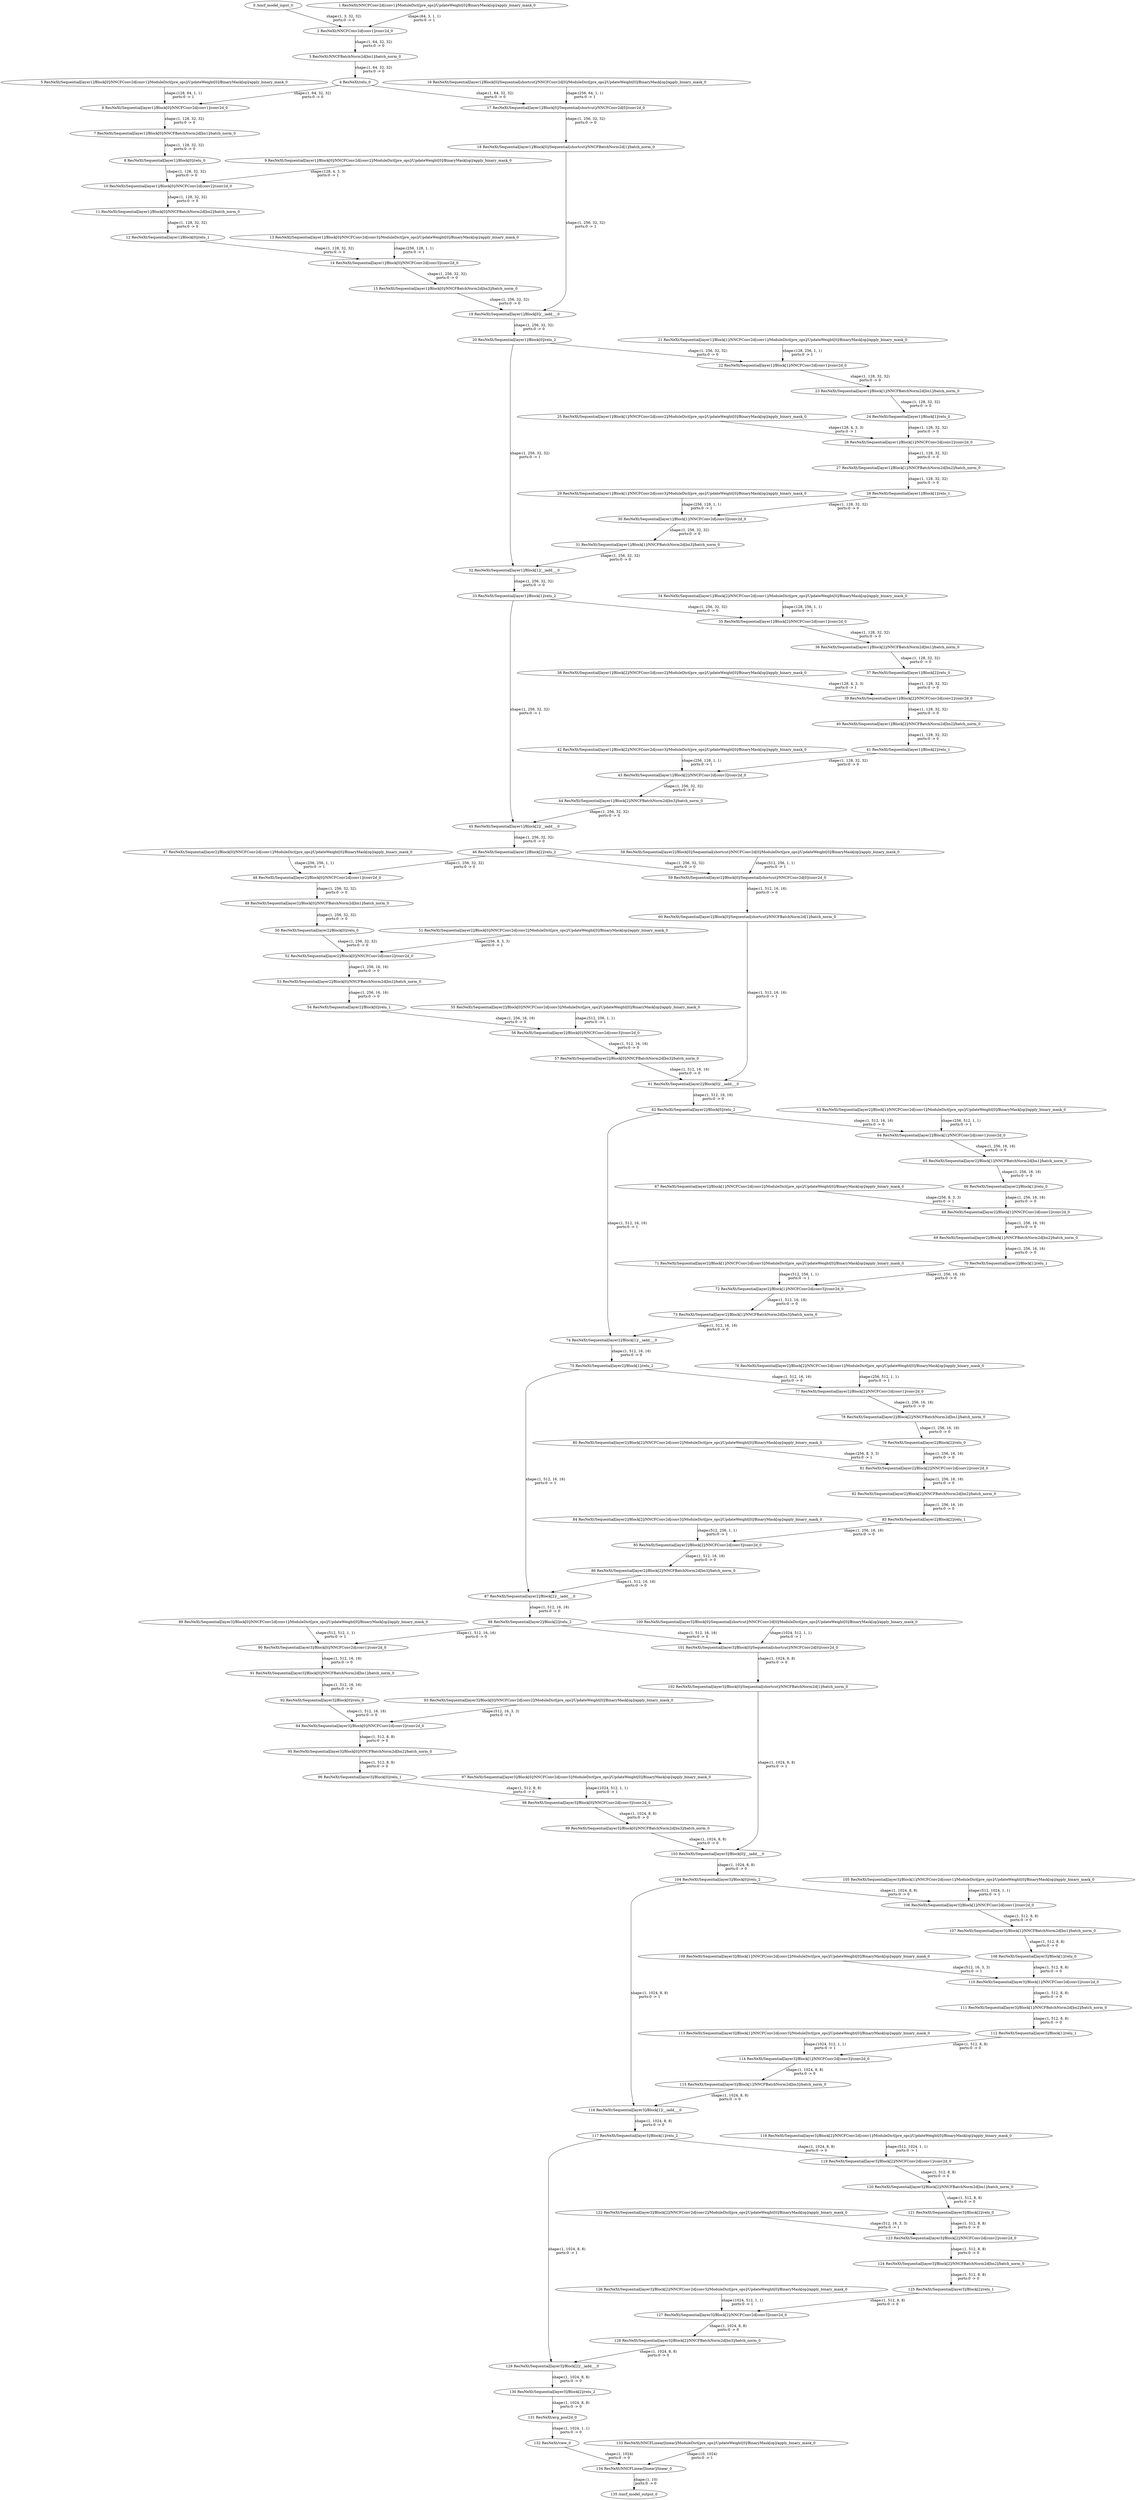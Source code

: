 strict digraph  {
"0 /nncf_model_input_0" [id=0, type=nncf_model_input];
"1 ResNeXt/NNCFConv2d[conv1]/ModuleDict[pre_ops]/UpdateWeight[0]/BinaryMask[op]/apply_binary_mask_0" [id=1, type=apply_binary_mask];
"2 ResNeXt/NNCFConv2d[conv1]/conv2d_0" [id=2, type=conv2d];
"3 ResNeXt/NNCFBatchNorm2d[bn1]/batch_norm_0" [id=3, type=batch_norm];
"4 ResNeXt/relu_0" [id=4, type=relu];
"5 ResNeXt/Sequential[layer1]/Block[0]/NNCFConv2d[conv1]/ModuleDict[pre_ops]/UpdateWeight[0]/BinaryMask[op]/apply_binary_mask_0" [id=5, type=apply_binary_mask];
"6 ResNeXt/Sequential[layer1]/Block[0]/NNCFConv2d[conv1]/conv2d_0" [id=6, type=conv2d];
"7 ResNeXt/Sequential[layer1]/Block[0]/NNCFBatchNorm2d[bn1]/batch_norm_0" [id=7, type=batch_norm];
"8 ResNeXt/Sequential[layer1]/Block[0]/relu_0" [id=8, type=relu];
"9 ResNeXt/Sequential[layer1]/Block[0]/NNCFConv2d[conv2]/ModuleDict[pre_ops]/UpdateWeight[0]/BinaryMask[op]/apply_binary_mask_0" [id=9, type=apply_binary_mask];
"10 ResNeXt/Sequential[layer1]/Block[0]/NNCFConv2d[conv2]/conv2d_0" [id=10, type=conv2d];
"11 ResNeXt/Sequential[layer1]/Block[0]/NNCFBatchNorm2d[bn2]/batch_norm_0" [id=11, type=batch_norm];
"12 ResNeXt/Sequential[layer1]/Block[0]/relu_1" [id=12, type=relu];
"13 ResNeXt/Sequential[layer1]/Block[0]/NNCFConv2d[conv3]/ModuleDict[pre_ops]/UpdateWeight[0]/BinaryMask[op]/apply_binary_mask_0" [id=13, type=apply_binary_mask];
"14 ResNeXt/Sequential[layer1]/Block[0]/NNCFConv2d[conv3]/conv2d_0" [id=14, type=conv2d];
"15 ResNeXt/Sequential[layer1]/Block[0]/NNCFBatchNorm2d[bn3]/batch_norm_0" [id=15, type=batch_norm];
"16 ResNeXt/Sequential[layer1]/Block[0]/Sequential[shortcut]/NNCFConv2d[0]/ModuleDict[pre_ops]/UpdateWeight[0]/BinaryMask[op]/apply_binary_mask_0" [id=16, type=apply_binary_mask];
"17 ResNeXt/Sequential[layer1]/Block[0]/Sequential[shortcut]/NNCFConv2d[0]/conv2d_0" [id=17, type=conv2d];
"18 ResNeXt/Sequential[layer1]/Block[0]/Sequential[shortcut]/NNCFBatchNorm2d[1]/batch_norm_0" [id=18, type=batch_norm];
"19 ResNeXt/Sequential[layer1]/Block[0]/__iadd___0" [id=19, type=__iadd__];
"20 ResNeXt/Sequential[layer1]/Block[0]/relu_2" [id=20, type=relu];
"21 ResNeXt/Sequential[layer1]/Block[1]/NNCFConv2d[conv1]/ModuleDict[pre_ops]/UpdateWeight[0]/BinaryMask[op]/apply_binary_mask_0" [id=21, type=apply_binary_mask];
"22 ResNeXt/Sequential[layer1]/Block[1]/NNCFConv2d[conv1]/conv2d_0" [id=22, type=conv2d];
"23 ResNeXt/Sequential[layer1]/Block[1]/NNCFBatchNorm2d[bn1]/batch_norm_0" [id=23, type=batch_norm];
"24 ResNeXt/Sequential[layer1]/Block[1]/relu_0" [id=24, type=relu];
"25 ResNeXt/Sequential[layer1]/Block[1]/NNCFConv2d[conv2]/ModuleDict[pre_ops]/UpdateWeight[0]/BinaryMask[op]/apply_binary_mask_0" [id=25, type=apply_binary_mask];
"26 ResNeXt/Sequential[layer1]/Block[1]/NNCFConv2d[conv2]/conv2d_0" [id=26, type=conv2d];
"27 ResNeXt/Sequential[layer1]/Block[1]/NNCFBatchNorm2d[bn2]/batch_norm_0" [id=27, type=batch_norm];
"28 ResNeXt/Sequential[layer1]/Block[1]/relu_1" [id=28, type=relu];
"29 ResNeXt/Sequential[layer1]/Block[1]/NNCFConv2d[conv3]/ModuleDict[pre_ops]/UpdateWeight[0]/BinaryMask[op]/apply_binary_mask_0" [id=29, type=apply_binary_mask];
"30 ResNeXt/Sequential[layer1]/Block[1]/NNCFConv2d[conv3]/conv2d_0" [id=30, type=conv2d];
"31 ResNeXt/Sequential[layer1]/Block[1]/NNCFBatchNorm2d[bn3]/batch_norm_0" [id=31, type=batch_norm];
"32 ResNeXt/Sequential[layer1]/Block[1]/__iadd___0" [id=32, type=__iadd__];
"33 ResNeXt/Sequential[layer1]/Block[1]/relu_2" [id=33, type=relu];
"34 ResNeXt/Sequential[layer1]/Block[2]/NNCFConv2d[conv1]/ModuleDict[pre_ops]/UpdateWeight[0]/BinaryMask[op]/apply_binary_mask_0" [id=34, type=apply_binary_mask];
"35 ResNeXt/Sequential[layer1]/Block[2]/NNCFConv2d[conv1]/conv2d_0" [id=35, type=conv2d];
"36 ResNeXt/Sequential[layer1]/Block[2]/NNCFBatchNorm2d[bn1]/batch_norm_0" [id=36, type=batch_norm];
"37 ResNeXt/Sequential[layer1]/Block[2]/relu_0" [id=37, type=relu];
"38 ResNeXt/Sequential[layer1]/Block[2]/NNCFConv2d[conv2]/ModuleDict[pre_ops]/UpdateWeight[0]/BinaryMask[op]/apply_binary_mask_0" [id=38, type=apply_binary_mask];
"39 ResNeXt/Sequential[layer1]/Block[2]/NNCFConv2d[conv2]/conv2d_0" [id=39, type=conv2d];
"40 ResNeXt/Sequential[layer1]/Block[2]/NNCFBatchNorm2d[bn2]/batch_norm_0" [id=40, type=batch_norm];
"41 ResNeXt/Sequential[layer1]/Block[2]/relu_1" [id=41, type=relu];
"42 ResNeXt/Sequential[layer1]/Block[2]/NNCFConv2d[conv3]/ModuleDict[pre_ops]/UpdateWeight[0]/BinaryMask[op]/apply_binary_mask_0" [id=42, type=apply_binary_mask];
"43 ResNeXt/Sequential[layer1]/Block[2]/NNCFConv2d[conv3]/conv2d_0" [id=43, type=conv2d];
"44 ResNeXt/Sequential[layer1]/Block[2]/NNCFBatchNorm2d[bn3]/batch_norm_0" [id=44, type=batch_norm];
"45 ResNeXt/Sequential[layer1]/Block[2]/__iadd___0" [id=45, type=__iadd__];
"46 ResNeXt/Sequential[layer1]/Block[2]/relu_2" [id=46, type=relu];
"47 ResNeXt/Sequential[layer2]/Block[0]/NNCFConv2d[conv1]/ModuleDict[pre_ops]/UpdateWeight[0]/BinaryMask[op]/apply_binary_mask_0" [id=47, type=apply_binary_mask];
"48 ResNeXt/Sequential[layer2]/Block[0]/NNCFConv2d[conv1]/conv2d_0" [id=48, type=conv2d];
"49 ResNeXt/Sequential[layer2]/Block[0]/NNCFBatchNorm2d[bn1]/batch_norm_0" [id=49, type=batch_norm];
"50 ResNeXt/Sequential[layer2]/Block[0]/relu_0" [id=50, type=relu];
"51 ResNeXt/Sequential[layer2]/Block[0]/NNCFConv2d[conv2]/ModuleDict[pre_ops]/UpdateWeight[0]/BinaryMask[op]/apply_binary_mask_0" [id=51, type=apply_binary_mask];
"52 ResNeXt/Sequential[layer2]/Block[0]/NNCFConv2d[conv2]/conv2d_0" [id=52, type=conv2d];
"53 ResNeXt/Sequential[layer2]/Block[0]/NNCFBatchNorm2d[bn2]/batch_norm_0" [id=53, type=batch_norm];
"54 ResNeXt/Sequential[layer2]/Block[0]/relu_1" [id=54, type=relu];
"55 ResNeXt/Sequential[layer2]/Block[0]/NNCFConv2d[conv3]/ModuleDict[pre_ops]/UpdateWeight[0]/BinaryMask[op]/apply_binary_mask_0" [id=55, type=apply_binary_mask];
"56 ResNeXt/Sequential[layer2]/Block[0]/NNCFConv2d[conv3]/conv2d_0" [id=56, type=conv2d];
"57 ResNeXt/Sequential[layer2]/Block[0]/NNCFBatchNorm2d[bn3]/batch_norm_0" [id=57, type=batch_norm];
"58 ResNeXt/Sequential[layer2]/Block[0]/Sequential[shortcut]/NNCFConv2d[0]/ModuleDict[pre_ops]/UpdateWeight[0]/BinaryMask[op]/apply_binary_mask_0" [id=58, type=apply_binary_mask];
"59 ResNeXt/Sequential[layer2]/Block[0]/Sequential[shortcut]/NNCFConv2d[0]/conv2d_0" [id=59, type=conv2d];
"60 ResNeXt/Sequential[layer2]/Block[0]/Sequential[shortcut]/NNCFBatchNorm2d[1]/batch_norm_0" [id=60, type=batch_norm];
"61 ResNeXt/Sequential[layer2]/Block[0]/__iadd___0" [id=61, type=__iadd__];
"62 ResNeXt/Sequential[layer2]/Block[0]/relu_2" [id=62, type=relu];
"63 ResNeXt/Sequential[layer2]/Block[1]/NNCFConv2d[conv1]/ModuleDict[pre_ops]/UpdateWeight[0]/BinaryMask[op]/apply_binary_mask_0" [id=63, type=apply_binary_mask];
"64 ResNeXt/Sequential[layer2]/Block[1]/NNCFConv2d[conv1]/conv2d_0" [id=64, type=conv2d];
"65 ResNeXt/Sequential[layer2]/Block[1]/NNCFBatchNorm2d[bn1]/batch_norm_0" [id=65, type=batch_norm];
"66 ResNeXt/Sequential[layer2]/Block[1]/relu_0" [id=66, type=relu];
"67 ResNeXt/Sequential[layer2]/Block[1]/NNCFConv2d[conv2]/ModuleDict[pre_ops]/UpdateWeight[0]/BinaryMask[op]/apply_binary_mask_0" [id=67, type=apply_binary_mask];
"68 ResNeXt/Sequential[layer2]/Block[1]/NNCFConv2d[conv2]/conv2d_0" [id=68, type=conv2d];
"69 ResNeXt/Sequential[layer2]/Block[1]/NNCFBatchNorm2d[bn2]/batch_norm_0" [id=69, type=batch_norm];
"70 ResNeXt/Sequential[layer2]/Block[1]/relu_1" [id=70, type=relu];
"71 ResNeXt/Sequential[layer2]/Block[1]/NNCFConv2d[conv3]/ModuleDict[pre_ops]/UpdateWeight[0]/BinaryMask[op]/apply_binary_mask_0" [id=71, type=apply_binary_mask];
"72 ResNeXt/Sequential[layer2]/Block[1]/NNCFConv2d[conv3]/conv2d_0" [id=72, type=conv2d];
"73 ResNeXt/Sequential[layer2]/Block[1]/NNCFBatchNorm2d[bn3]/batch_norm_0" [id=73, type=batch_norm];
"74 ResNeXt/Sequential[layer2]/Block[1]/__iadd___0" [id=74, type=__iadd__];
"75 ResNeXt/Sequential[layer2]/Block[1]/relu_2" [id=75, type=relu];
"76 ResNeXt/Sequential[layer2]/Block[2]/NNCFConv2d[conv1]/ModuleDict[pre_ops]/UpdateWeight[0]/BinaryMask[op]/apply_binary_mask_0" [id=76, type=apply_binary_mask];
"77 ResNeXt/Sequential[layer2]/Block[2]/NNCFConv2d[conv1]/conv2d_0" [id=77, type=conv2d];
"78 ResNeXt/Sequential[layer2]/Block[2]/NNCFBatchNorm2d[bn1]/batch_norm_0" [id=78, type=batch_norm];
"79 ResNeXt/Sequential[layer2]/Block[2]/relu_0" [id=79, type=relu];
"80 ResNeXt/Sequential[layer2]/Block[2]/NNCFConv2d[conv2]/ModuleDict[pre_ops]/UpdateWeight[0]/BinaryMask[op]/apply_binary_mask_0" [id=80, type=apply_binary_mask];
"81 ResNeXt/Sequential[layer2]/Block[2]/NNCFConv2d[conv2]/conv2d_0" [id=81, type=conv2d];
"82 ResNeXt/Sequential[layer2]/Block[2]/NNCFBatchNorm2d[bn2]/batch_norm_0" [id=82, type=batch_norm];
"83 ResNeXt/Sequential[layer2]/Block[2]/relu_1" [id=83, type=relu];
"84 ResNeXt/Sequential[layer2]/Block[2]/NNCFConv2d[conv3]/ModuleDict[pre_ops]/UpdateWeight[0]/BinaryMask[op]/apply_binary_mask_0" [id=84, type=apply_binary_mask];
"85 ResNeXt/Sequential[layer2]/Block[2]/NNCFConv2d[conv3]/conv2d_0" [id=85, type=conv2d];
"86 ResNeXt/Sequential[layer2]/Block[2]/NNCFBatchNorm2d[bn3]/batch_norm_0" [id=86, type=batch_norm];
"87 ResNeXt/Sequential[layer2]/Block[2]/__iadd___0" [id=87, type=__iadd__];
"88 ResNeXt/Sequential[layer2]/Block[2]/relu_2" [id=88, type=relu];
"89 ResNeXt/Sequential[layer3]/Block[0]/NNCFConv2d[conv1]/ModuleDict[pre_ops]/UpdateWeight[0]/BinaryMask[op]/apply_binary_mask_0" [id=89, type=apply_binary_mask];
"90 ResNeXt/Sequential[layer3]/Block[0]/NNCFConv2d[conv1]/conv2d_0" [id=90, type=conv2d];
"91 ResNeXt/Sequential[layer3]/Block[0]/NNCFBatchNorm2d[bn1]/batch_norm_0" [id=91, type=batch_norm];
"92 ResNeXt/Sequential[layer3]/Block[0]/relu_0" [id=92, type=relu];
"93 ResNeXt/Sequential[layer3]/Block[0]/NNCFConv2d[conv2]/ModuleDict[pre_ops]/UpdateWeight[0]/BinaryMask[op]/apply_binary_mask_0" [id=93, type=apply_binary_mask];
"94 ResNeXt/Sequential[layer3]/Block[0]/NNCFConv2d[conv2]/conv2d_0" [id=94, type=conv2d];
"95 ResNeXt/Sequential[layer3]/Block[0]/NNCFBatchNorm2d[bn2]/batch_norm_0" [id=95, type=batch_norm];
"96 ResNeXt/Sequential[layer3]/Block[0]/relu_1" [id=96, type=relu];
"97 ResNeXt/Sequential[layer3]/Block[0]/NNCFConv2d[conv3]/ModuleDict[pre_ops]/UpdateWeight[0]/BinaryMask[op]/apply_binary_mask_0" [id=97, type=apply_binary_mask];
"98 ResNeXt/Sequential[layer3]/Block[0]/NNCFConv2d[conv3]/conv2d_0" [id=98, type=conv2d];
"99 ResNeXt/Sequential[layer3]/Block[0]/NNCFBatchNorm2d[bn3]/batch_norm_0" [id=99, type=batch_norm];
"100 ResNeXt/Sequential[layer3]/Block[0]/Sequential[shortcut]/NNCFConv2d[0]/ModuleDict[pre_ops]/UpdateWeight[0]/BinaryMask[op]/apply_binary_mask_0" [id=100, type=apply_binary_mask];
"101 ResNeXt/Sequential[layer3]/Block[0]/Sequential[shortcut]/NNCFConv2d[0]/conv2d_0" [id=101, type=conv2d];
"102 ResNeXt/Sequential[layer3]/Block[0]/Sequential[shortcut]/NNCFBatchNorm2d[1]/batch_norm_0" [id=102, type=batch_norm];
"103 ResNeXt/Sequential[layer3]/Block[0]/__iadd___0" [id=103, type=__iadd__];
"104 ResNeXt/Sequential[layer3]/Block[0]/relu_2" [id=104, type=relu];
"105 ResNeXt/Sequential[layer3]/Block[1]/NNCFConv2d[conv1]/ModuleDict[pre_ops]/UpdateWeight[0]/BinaryMask[op]/apply_binary_mask_0" [id=105, type=apply_binary_mask];
"106 ResNeXt/Sequential[layer3]/Block[1]/NNCFConv2d[conv1]/conv2d_0" [id=106, type=conv2d];
"107 ResNeXt/Sequential[layer3]/Block[1]/NNCFBatchNorm2d[bn1]/batch_norm_0" [id=107, type=batch_norm];
"108 ResNeXt/Sequential[layer3]/Block[1]/relu_0" [id=108, type=relu];
"109 ResNeXt/Sequential[layer3]/Block[1]/NNCFConv2d[conv2]/ModuleDict[pre_ops]/UpdateWeight[0]/BinaryMask[op]/apply_binary_mask_0" [id=109, type=apply_binary_mask];
"110 ResNeXt/Sequential[layer3]/Block[1]/NNCFConv2d[conv2]/conv2d_0" [id=110, type=conv2d];
"111 ResNeXt/Sequential[layer3]/Block[1]/NNCFBatchNorm2d[bn2]/batch_norm_0" [id=111, type=batch_norm];
"112 ResNeXt/Sequential[layer3]/Block[1]/relu_1" [id=112, type=relu];
"113 ResNeXt/Sequential[layer3]/Block[1]/NNCFConv2d[conv3]/ModuleDict[pre_ops]/UpdateWeight[0]/BinaryMask[op]/apply_binary_mask_0" [id=113, type=apply_binary_mask];
"114 ResNeXt/Sequential[layer3]/Block[1]/NNCFConv2d[conv3]/conv2d_0" [id=114, type=conv2d];
"115 ResNeXt/Sequential[layer3]/Block[1]/NNCFBatchNorm2d[bn3]/batch_norm_0" [id=115, type=batch_norm];
"116 ResNeXt/Sequential[layer3]/Block[1]/__iadd___0" [id=116, type=__iadd__];
"117 ResNeXt/Sequential[layer3]/Block[1]/relu_2" [id=117, type=relu];
"118 ResNeXt/Sequential[layer3]/Block[2]/NNCFConv2d[conv1]/ModuleDict[pre_ops]/UpdateWeight[0]/BinaryMask[op]/apply_binary_mask_0" [id=118, type=apply_binary_mask];
"119 ResNeXt/Sequential[layer3]/Block[2]/NNCFConv2d[conv1]/conv2d_0" [id=119, type=conv2d];
"120 ResNeXt/Sequential[layer3]/Block[2]/NNCFBatchNorm2d[bn1]/batch_norm_0" [id=120, type=batch_norm];
"121 ResNeXt/Sequential[layer3]/Block[2]/relu_0" [id=121, type=relu];
"122 ResNeXt/Sequential[layer3]/Block[2]/NNCFConv2d[conv2]/ModuleDict[pre_ops]/UpdateWeight[0]/BinaryMask[op]/apply_binary_mask_0" [id=122, type=apply_binary_mask];
"123 ResNeXt/Sequential[layer3]/Block[2]/NNCFConv2d[conv2]/conv2d_0" [id=123, type=conv2d];
"124 ResNeXt/Sequential[layer3]/Block[2]/NNCFBatchNorm2d[bn2]/batch_norm_0" [id=124, type=batch_norm];
"125 ResNeXt/Sequential[layer3]/Block[2]/relu_1" [id=125, type=relu];
"126 ResNeXt/Sequential[layer3]/Block[2]/NNCFConv2d[conv3]/ModuleDict[pre_ops]/UpdateWeight[0]/BinaryMask[op]/apply_binary_mask_0" [id=126, type=apply_binary_mask];
"127 ResNeXt/Sequential[layer3]/Block[2]/NNCFConv2d[conv3]/conv2d_0" [id=127, type=conv2d];
"128 ResNeXt/Sequential[layer3]/Block[2]/NNCFBatchNorm2d[bn3]/batch_norm_0" [id=128, type=batch_norm];
"129 ResNeXt/Sequential[layer3]/Block[2]/__iadd___0" [id=129, type=__iadd__];
"130 ResNeXt/Sequential[layer3]/Block[2]/relu_2" [id=130, type=relu];
"131 ResNeXt/avg_pool2d_0" [id=131, type=avg_pool2d];
"132 ResNeXt/view_0" [id=132, type=view];
"133 ResNeXt/NNCFLinear[linear]/ModuleDict[pre_ops]/UpdateWeight[0]/BinaryMask[op]/apply_binary_mask_0" [id=133, type=apply_binary_mask];
"134 ResNeXt/NNCFLinear[linear]/linear_0" [id=134, type=linear];
"135 /nncf_model_output_0" [id=135, type=nncf_model_output];
"0 /nncf_model_input_0" -> "2 ResNeXt/NNCFConv2d[conv1]/conv2d_0"  [label="shape:(1, 3, 32, 32)\nports:0 -> 0", style=solid];
"1 ResNeXt/NNCFConv2d[conv1]/ModuleDict[pre_ops]/UpdateWeight[0]/BinaryMask[op]/apply_binary_mask_0" -> "2 ResNeXt/NNCFConv2d[conv1]/conv2d_0"  [label="shape:(64, 3, 1, 1)\nports:0 -> 1", style=solid];
"2 ResNeXt/NNCFConv2d[conv1]/conv2d_0" -> "3 ResNeXt/NNCFBatchNorm2d[bn1]/batch_norm_0"  [label="shape:(1, 64, 32, 32)\nports:0 -> 0", style=solid];
"3 ResNeXt/NNCFBatchNorm2d[bn1]/batch_norm_0" -> "4 ResNeXt/relu_0"  [label="shape:(1, 64, 32, 32)\nports:0 -> 0", style=solid];
"4 ResNeXt/relu_0" -> "6 ResNeXt/Sequential[layer1]/Block[0]/NNCFConv2d[conv1]/conv2d_0"  [label="shape:(1, 64, 32, 32)\nports:0 -> 0", style=solid];
"4 ResNeXt/relu_0" -> "17 ResNeXt/Sequential[layer1]/Block[0]/Sequential[shortcut]/NNCFConv2d[0]/conv2d_0"  [label="shape:(1, 64, 32, 32)\nports:0 -> 0", style=solid];
"5 ResNeXt/Sequential[layer1]/Block[0]/NNCFConv2d[conv1]/ModuleDict[pre_ops]/UpdateWeight[0]/BinaryMask[op]/apply_binary_mask_0" -> "6 ResNeXt/Sequential[layer1]/Block[0]/NNCFConv2d[conv1]/conv2d_0"  [label="shape:(128, 64, 1, 1)\nports:0 -> 1", style=solid];
"6 ResNeXt/Sequential[layer1]/Block[0]/NNCFConv2d[conv1]/conv2d_0" -> "7 ResNeXt/Sequential[layer1]/Block[0]/NNCFBatchNorm2d[bn1]/batch_norm_0"  [label="shape:(1, 128, 32, 32)\nports:0 -> 0", style=solid];
"7 ResNeXt/Sequential[layer1]/Block[0]/NNCFBatchNorm2d[bn1]/batch_norm_0" -> "8 ResNeXt/Sequential[layer1]/Block[0]/relu_0"  [label="shape:(1, 128, 32, 32)\nports:0 -> 0", style=solid];
"8 ResNeXt/Sequential[layer1]/Block[0]/relu_0" -> "10 ResNeXt/Sequential[layer1]/Block[0]/NNCFConv2d[conv2]/conv2d_0"  [label="shape:(1, 128, 32, 32)\nports:0 -> 0", style=solid];
"9 ResNeXt/Sequential[layer1]/Block[0]/NNCFConv2d[conv2]/ModuleDict[pre_ops]/UpdateWeight[0]/BinaryMask[op]/apply_binary_mask_0" -> "10 ResNeXt/Sequential[layer1]/Block[0]/NNCFConv2d[conv2]/conv2d_0"  [label="shape:(128, 4, 3, 3)\nports:0 -> 1", style=solid];
"10 ResNeXt/Sequential[layer1]/Block[0]/NNCFConv2d[conv2]/conv2d_0" -> "11 ResNeXt/Sequential[layer1]/Block[0]/NNCFBatchNorm2d[bn2]/batch_norm_0"  [label="shape:(1, 128, 32, 32)\nports:0 -> 0", style=solid];
"11 ResNeXt/Sequential[layer1]/Block[0]/NNCFBatchNorm2d[bn2]/batch_norm_0" -> "12 ResNeXt/Sequential[layer1]/Block[0]/relu_1"  [label="shape:(1, 128, 32, 32)\nports:0 -> 0", style=solid];
"12 ResNeXt/Sequential[layer1]/Block[0]/relu_1" -> "14 ResNeXt/Sequential[layer1]/Block[0]/NNCFConv2d[conv3]/conv2d_0"  [label="shape:(1, 128, 32, 32)\nports:0 -> 0", style=solid];
"13 ResNeXt/Sequential[layer1]/Block[0]/NNCFConv2d[conv3]/ModuleDict[pre_ops]/UpdateWeight[0]/BinaryMask[op]/apply_binary_mask_0" -> "14 ResNeXt/Sequential[layer1]/Block[0]/NNCFConv2d[conv3]/conv2d_0"  [label="shape:(256, 128, 1, 1)\nports:0 -> 1", style=solid];
"14 ResNeXt/Sequential[layer1]/Block[0]/NNCFConv2d[conv3]/conv2d_0" -> "15 ResNeXt/Sequential[layer1]/Block[0]/NNCFBatchNorm2d[bn3]/batch_norm_0"  [label="shape:(1, 256, 32, 32)\nports:0 -> 0", style=solid];
"15 ResNeXt/Sequential[layer1]/Block[0]/NNCFBatchNorm2d[bn3]/batch_norm_0" -> "19 ResNeXt/Sequential[layer1]/Block[0]/__iadd___0"  [label="shape:(1, 256, 32, 32)\nports:0 -> 0", style=solid];
"16 ResNeXt/Sequential[layer1]/Block[0]/Sequential[shortcut]/NNCFConv2d[0]/ModuleDict[pre_ops]/UpdateWeight[0]/BinaryMask[op]/apply_binary_mask_0" -> "17 ResNeXt/Sequential[layer1]/Block[0]/Sequential[shortcut]/NNCFConv2d[0]/conv2d_0"  [label="shape:(256, 64, 1, 1)\nports:0 -> 1", style=solid];
"17 ResNeXt/Sequential[layer1]/Block[0]/Sequential[shortcut]/NNCFConv2d[0]/conv2d_0" -> "18 ResNeXt/Sequential[layer1]/Block[0]/Sequential[shortcut]/NNCFBatchNorm2d[1]/batch_norm_0"  [label="shape:(1, 256, 32, 32)\nports:0 -> 0", style=solid];
"18 ResNeXt/Sequential[layer1]/Block[0]/Sequential[shortcut]/NNCFBatchNorm2d[1]/batch_norm_0" -> "19 ResNeXt/Sequential[layer1]/Block[0]/__iadd___0"  [label="shape:(1, 256, 32, 32)\nports:0 -> 1", style=solid];
"19 ResNeXt/Sequential[layer1]/Block[0]/__iadd___0" -> "20 ResNeXt/Sequential[layer1]/Block[0]/relu_2"  [label="shape:(1, 256, 32, 32)\nports:0 -> 0", style=solid];
"20 ResNeXt/Sequential[layer1]/Block[0]/relu_2" -> "22 ResNeXt/Sequential[layer1]/Block[1]/NNCFConv2d[conv1]/conv2d_0"  [label="shape:(1, 256, 32, 32)\nports:0 -> 0", style=solid];
"20 ResNeXt/Sequential[layer1]/Block[0]/relu_2" -> "32 ResNeXt/Sequential[layer1]/Block[1]/__iadd___0"  [label="shape:(1, 256, 32, 32)\nports:0 -> 1", style=solid];
"21 ResNeXt/Sequential[layer1]/Block[1]/NNCFConv2d[conv1]/ModuleDict[pre_ops]/UpdateWeight[0]/BinaryMask[op]/apply_binary_mask_0" -> "22 ResNeXt/Sequential[layer1]/Block[1]/NNCFConv2d[conv1]/conv2d_0"  [label="shape:(128, 256, 1, 1)\nports:0 -> 1", style=solid];
"22 ResNeXt/Sequential[layer1]/Block[1]/NNCFConv2d[conv1]/conv2d_0" -> "23 ResNeXt/Sequential[layer1]/Block[1]/NNCFBatchNorm2d[bn1]/batch_norm_0"  [label="shape:(1, 128, 32, 32)\nports:0 -> 0", style=solid];
"23 ResNeXt/Sequential[layer1]/Block[1]/NNCFBatchNorm2d[bn1]/batch_norm_0" -> "24 ResNeXt/Sequential[layer1]/Block[1]/relu_0"  [label="shape:(1, 128, 32, 32)\nports:0 -> 0", style=solid];
"24 ResNeXt/Sequential[layer1]/Block[1]/relu_0" -> "26 ResNeXt/Sequential[layer1]/Block[1]/NNCFConv2d[conv2]/conv2d_0"  [label="shape:(1, 128, 32, 32)\nports:0 -> 0", style=solid];
"25 ResNeXt/Sequential[layer1]/Block[1]/NNCFConv2d[conv2]/ModuleDict[pre_ops]/UpdateWeight[0]/BinaryMask[op]/apply_binary_mask_0" -> "26 ResNeXt/Sequential[layer1]/Block[1]/NNCFConv2d[conv2]/conv2d_0"  [label="shape:(128, 4, 3, 3)\nports:0 -> 1", style=solid];
"26 ResNeXt/Sequential[layer1]/Block[1]/NNCFConv2d[conv2]/conv2d_0" -> "27 ResNeXt/Sequential[layer1]/Block[1]/NNCFBatchNorm2d[bn2]/batch_norm_0"  [label="shape:(1, 128, 32, 32)\nports:0 -> 0", style=solid];
"27 ResNeXt/Sequential[layer1]/Block[1]/NNCFBatchNorm2d[bn2]/batch_norm_0" -> "28 ResNeXt/Sequential[layer1]/Block[1]/relu_1"  [label="shape:(1, 128, 32, 32)\nports:0 -> 0", style=solid];
"28 ResNeXt/Sequential[layer1]/Block[1]/relu_1" -> "30 ResNeXt/Sequential[layer1]/Block[1]/NNCFConv2d[conv3]/conv2d_0"  [label="shape:(1, 128, 32, 32)\nports:0 -> 0", style=solid];
"29 ResNeXt/Sequential[layer1]/Block[1]/NNCFConv2d[conv3]/ModuleDict[pre_ops]/UpdateWeight[0]/BinaryMask[op]/apply_binary_mask_0" -> "30 ResNeXt/Sequential[layer1]/Block[1]/NNCFConv2d[conv3]/conv2d_0"  [label="shape:(256, 128, 1, 1)\nports:0 -> 1", style=solid];
"30 ResNeXt/Sequential[layer1]/Block[1]/NNCFConv2d[conv3]/conv2d_0" -> "31 ResNeXt/Sequential[layer1]/Block[1]/NNCFBatchNorm2d[bn3]/batch_norm_0"  [label="shape:(1, 256, 32, 32)\nports:0 -> 0", style=solid];
"31 ResNeXt/Sequential[layer1]/Block[1]/NNCFBatchNorm2d[bn3]/batch_norm_0" -> "32 ResNeXt/Sequential[layer1]/Block[1]/__iadd___0"  [label="shape:(1, 256, 32, 32)\nports:0 -> 0", style=solid];
"32 ResNeXt/Sequential[layer1]/Block[1]/__iadd___0" -> "33 ResNeXt/Sequential[layer1]/Block[1]/relu_2"  [label="shape:(1, 256, 32, 32)\nports:0 -> 0", style=solid];
"33 ResNeXt/Sequential[layer1]/Block[1]/relu_2" -> "35 ResNeXt/Sequential[layer1]/Block[2]/NNCFConv2d[conv1]/conv2d_0"  [label="shape:(1, 256, 32, 32)\nports:0 -> 0", style=solid];
"33 ResNeXt/Sequential[layer1]/Block[1]/relu_2" -> "45 ResNeXt/Sequential[layer1]/Block[2]/__iadd___0"  [label="shape:(1, 256, 32, 32)\nports:0 -> 1", style=solid];
"34 ResNeXt/Sequential[layer1]/Block[2]/NNCFConv2d[conv1]/ModuleDict[pre_ops]/UpdateWeight[0]/BinaryMask[op]/apply_binary_mask_0" -> "35 ResNeXt/Sequential[layer1]/Block[2]/NNCFConv2d[conv1]/conv2d_0"  [label="shape:(128, 256, 1, 1)\nports:0 -> 1", style=solid];
"35 ResNeXt/Sequential[layer1]/Block[2]/NNCFConv2d[conv1]/conv2d_0" -> "36 ResNeXt/Sequential[layer1]/Block[2]/NNCFBatchNorm2d[bn1]/batch_norm_0"  [label="shape:(1, 128, 32, 32)\nports:0 -> 0", style=solid];
"36 ResNeXt/Sequential[layer1]/Block[2]/NNCFBatchNorm2d[bn1]/batch_norm_0" -> "37 ResNeXt/Sequential[layer1]/Block[2]/relu_0"  [label="shape:(1, 128, 32, 32)\nports:0 -> 0", style=solid];
"37 ResNeXt/Sequential[layer1]/Block[2]/relu_0" -> "39 ResNeXt/Sequential[layer1]/Block[2]/NNCFConv2d[conv2]/conv2d_0"  [label="shape:(1, 128, 32, 32)\nports:0 -> 0", style=solid];
"38 ResNeXt/Sequential[layer1]/Block[2]/NNCFConv2d[conv2]/ModuleDict[pre_ops]/UpdateWeight[0]/BinaryMask[op]/apply_binary_mask_0" -> "39 ResNeXt/Sequential[layer1]/Block[2]/NNCFConv2d[conv2]/conv2d_0"  [label="shape:(128, 4, 3, 3)\nports:0 -> 1", style=solid];
"39 ResNeXt/Sequential[layer1]/Block[2]/NNCFConv2d[conv2]/conv2d_0" -> "40 ResNeXt/Sequential[layer1]/Block[2]/NNCFBatchNorm2d[bn2]/batch_norm_0"  [label="shape:(1, 128, 32, 32)\nports:0 -> 0", style=solid];
"40 ResNeXt/Sequential[layer1]/Block[2]/NNCFBatchNorm2d[bn2]/batch_norm_0" -> "41 ResNeXt/Sequential[layer1]/Block[2]/relu_1"  [label="shape:(1, 128, 32, 32)\nports:0 -> 0", style=solid];
"41 ResNeXt/Sequential[layer1]/Block[2]/relu_1" -> "43 ResNeXt/Sequential[layer1]/Block[2]/NNCFConv2d[conv3]/conv2d_0"  [label="shape:(1, 128, 32, 32)\nports:0 -> 0", style=solid];
"42 ResNeXt/Sequential[layer1]/Block[2]/NNCFConv2d[conv3]/ModuleDict[pre_ops]/UpdateWeight[0]/BinaryMask[op]/apply_binary_mask_0" -> "43 ResNeXt/Sequential[layer1]/Block[2]/NNCFConv2d[conv3]/conv2d_0"  [label="shape:(256, 128, 1, 1)\nports:0 -> 1", style=solid];
"43 ResNeXt/Sequential[layer1]/Block[2]/NNCFConv2d[conv3]/conv2d_0" -> "44 ResNeXt/Sequential[layer1]/Block[2]/NNCFBatchNorm2d[bn3]/batch_norm_0"  [label="shape:(1, 256, 32, 32)\nports:0 -> 0", style=solid];
"44 ResNeXt/Sequential[layer1]/Block[2]/NNCFBatchNorm2d[bn3]/batch_norm_0" -> "45 ResNeXt/Sequential[layer1]/Block[2]/__iadd___0"  [label="shape:(1, 256, 32, 32)\nports:0 -> 0", style=solid];
"45 ResNeXt/Sequential[layer1]/Block[2]/__iadd___0" -> "46 ResNeXt/Sequential[layer1]/Block[2]/relu_2"  [label="shape:(1, 256, 32, 32)\nports:0 -> 0", style=solid];
"46 ResNeXt/Sequential[layer1]/Block[2]/relu_2" -> "48 ResNeXt/Sequential[layer2]/Block[0]/NNCFConv2d[conv1]/conv2d_0"  [label="shape:(1, 256, 32, 32)\nports:0 -> 0", style=solid];
"46 ResNeXt/Sequential[layer1]/Block[2]/relu_2" -> "59 ResNeXt/Sequential[layer2]/Block[0]/Sequential[shortcut]/NNCFConv2d[0]/conv2d_0"  [label="shape:(1, 256, 32, 32)\nports:0 -> 0", style=solid];
"47 ResNeXt/Sequential[layer2]/Block[0]/NNCFConv2d[conv1]/ModuleDict[pre_ops]/UpdateWeight[0]/BinaryMask[op]/apply_binary_mask_0" -> "48 ResNeXt/Sequential[layer2]/Block[0]/NNCFConv2d[conv1]/conv2d_0"  [label="shape:(256, 256, 1, 1)\nports:0 -> 1", style=solid];
"48 ResNeXt/Sequential[layer2]/Block[0]/NNCFConv2d[conv1]/conv2d_0" -> "49 ResNeXt/Sequential[layer2]/Block[0]/NNCFBatchNorm2d[bn1]/batch_norm_0"  [label="shape:(1, 256, 32, 32)\nports:0 -> 0", style=solid];
"49 ResNeXt/Sequential[layer2]/Block[0]/NNCFBatchNorm2d[bn1]/batch_norm_0" -> "50 ResNeXt/Sequential[layer2]/Block[0]/relu_0"  [label="shape:(1, 256, 32, 32)\nports:0 -> 0", style=solid];
"50 ResNeXt/Sequential[layer2]/Block[0]/relu_0" -> "52 ResNeXt/Sequential[layer2]/Block[0]/NNCFConv2d[conv2]/conv2d_0"  [label="shape:(1, 256, 32, 32)\nports:0 -> 0", style=solid];
"51 ResNeXt/Sequential[layer2]/Block[0]/NNCFConv2d[conv2]/ModuleDict[pre_ops]/UpdateWeight[0]/BinaryMask[op]/apply_binary_mask_0" -> "52 ResNeXt/Sequential[layer2]/Block[0]/NNCFConv2d[conv2]/conv2d_0"  [label="shape:(256, 8, 3, 3)\nports:0 -> 1", style=solid];
"52 ResNeXt/Sequential[layer2]/Block[0]/NNCFConv2d[conv2]/conv2d_0" -> "53 ResNeXt/Sequential[layer2]/Block[0]/NNCFBatchNorm2d[bn2]/batch_norm_0"  [label="shape:(1, 256, 16, 16)\nports:0 -> 0", style=solid];
"53 ResNeXt/Sequential[layer2]/Block[0]/NNCFBatchNorm2d[bn2]/batch_norm_0" -> "54 ResNeXt/Sequential[layer2]/Block[0]/relu_1"  [label="shape:(1, 256, 16, 16)\nports:0 -> 0", style=solid];
"54 ResNeXt/Sequential[layer2]/Block[0]/relu_1" -> "56 ResNeXt/Sequential[layer2]/Block[0]/NNCFConv2d[conv3]/conv2d_0"  [label="shape:(1, 256, 16, 16)\nports:0 -> 0", style=solid];
"55 ResNeXt/Sequential[layer2]/Block[0]/NNCFConv2d[conv3]/ModuleDict[pre_ops]/UpdateWeight[0]/BinaryMask[op]/apply_binary_mask_0" -> "56 ResNeXt/Sequential[layer2]/Block[0]/NNCFConv2d[conv3]/conv2d_0"  [label="shape:(512, 256, 1, 1)\nports:0 -> 1", style=solid];
"56 ResNeXt/Sequential[layer2]/Block[0]/NNCFConv2d[conv3]/conv2d_0" -> "57 ResNeXt/Sequential[layer2]/Block[0]/NNCFBatchNorm2d[bn3]/batch_norm_0"  [label="shape:(1, 512, 16, 16)\nports:0 -> 0", style=solid];
"57 ResNeXt/Sequential[layer2]/Block[0]/NNCFBatchNorm2d[bn3]/batch_norm_0" -> "61 ResNeXt/Sequential[layer2]/Block[0]/__iadd___0"  [label="shape:(1, 512, 16, 16)\nports:0 -> 0", style=solid];
"58 ResNeXt/Sequential[layer2]/Block[0]/Sequential[shortcut]/NNCFConv2d[0]/ModuleDict[pre_ops]/UpdateWeight[0]/BinaryMask[op]/apply_binary_mask_0" -> "59 ResNeXt/Sequential[layer2]/Block[0]/Sequential[shortcut]/NNCFConv2d[0]/conv2d_0"  [label="shape:(512, 256, 1, 1)\nports:0 -> 1", style=solid];
"59 ResNeXt/Sequential[layer2]/Block[0]/Sequential[shortcut]/NNCFConv2d[0]/conv2d_0" -> "60 ResNeXt/Sequential[layer2]/Block[0]/Sequential[shortcut]/NNCFBatchNorm2d[1]/batch_norm_0"  [label="shape:(1, 512, 16, 16)\nports:0 -> 0", style=solid];
"60 ResNeXt/Sequential[layer2]/Block[0]/Sequential[shortcut]/NNCFBatchNorm2d[1]/batch_norm_0" -> "61 ResNeXt/Sequential[layer2]/Block[0]/__iadd___0"  [label="shape:(1, 512, 16, 16)\nports:0 -> 1", style=solid];
"61 ResNeXt/Sequential[layer2]/Block[0]/__iadd___0" -> "62 ResNeXt/Sequential[layer2]/Block[0]/relu_2"  [label="shape:(1, 512, 16, 16)\nports:0 -> 0", style=solid];
"62 ResNeXt/Sequential[layer2]/Block[0]/relu_2" -> "64 ResNeXt/Sequential[layer2]/Block[1]/NNCFConv2d[conv1]/conv2d_0"  [label="shape:(1, 512, 16, 16)\nports:0 -> 0", style=solid];
"62 ResNeXt/Sequential[layer2]/Block[0]/relu_2" -> "74 ResNeXt/Sequential[layer2]/Block[1]/__iadd___0"  [label="shape:(1, 512, 16, 16)\nports:0 -> 1", style=solid];
"63 ResNeXt/Sequential[layer2]/Block[1]/NNCFConv2d[conv1]/ModuleDict[pre_ops]/UpdateWeight[0]/BinaryMask[op]/apply_binary_mask_0" -> "64 ResNeXt/Sequential[layer2]/Block[1]/NNCFConv2d[conv1]/conv2d_0"  [label="shape:(256, 512, 1, 1)\nports:0 -> 1", style=solid];
"64 ResNeXt/Sequential[layer2]/Block[1]/NNCFConv2d[conv1]/conv2d_0" -> "65 ResNeXt/Sequential[layer2]/Block[1]/NNCFBatchNorm2d[bn1]/batch_norm_0"  [label="shape:(1, 256, 16, 16)\nports:0 -> 0", style=solid];
"65 ResNeXt/Sequential[layer2]/Block[1]/NNCFBatchNorm2d[bn1]/batch_norm_0" -> "66 ResNeXt/Sequential[layer2]/Block[1]/relu_0"  [label="shape:(1, 256, 16, 16)\nports:0 -> 0", style=solid];
"66 ResNeXt/Sequential[layer2]/Block[1]/relu_0" -> "68 ResNeXt/Sequential[layer2]/Block[1]/NNCFConv2d[conv2]/conv2d_0"  [label="shape:(1, 256, 16, 16)\nports:0 -> 0", style=solid];
"67 ResNeXt/Sequential[layer2]/Block[1]/NNCFConv2d[conv2]/ModuleDict[pre_ops]/UpdateWeight[0]/BinaryMask[op]/apply_binary_mask_0" -> "68 ResNeXt/Sequential[layer2]/Block[1]/NNCFConv2d[conv2]/conv2d_0"  [label="shape:(256, 8, 3, 3)\nports:0 -> 1", style=solid];
"68 ResNeXt/Sequential[layer2]/Block[1]/NNCFConv2d[conv2]/conv2d_0" -> "69 ResNeXt/Sequential[layer2]/Block[1]/NNCFBatchNorm2d[bn2]/batch_norm_0"  [label="shape:(1, 256, 16, 16)\nports:0 -> 0", style=solid];
"69 ResNeXt/Sequential[layer2]/Block[1]/NNCFBatchNorm2d[bn2]/batch_norm_0" -> "70 ResNeXt/Sequential[layer2]/Block[1]/relu_1"  [label="shape:(1, 256, 16, 16)\nports:0 -> 0", style=solid];
"70 ResNeXt/Sequential[layer2]/Block[1]/relu_1" -> "72 ResNeXt/Sequential[layer2]/Block[1]/NNCFConv2d[conv3]/conv2d_0"  [label="shape:(1, 256, 16, 16)\nports:0 -> 0", style=solid];
"71 ResNeXt/Sequential[layer2]/Block[1]/NNCFConv2d[conv3]/ModuleDict[pre_ops]/UpdateWeight[0]/BinaryMask[op]/apply_binary_mask_0" -> "72 ResNeXt/Sequential[layer2]/Block[1]/NNCFConv2d[conv3]/conv2d_0"  [label="shape:(512, 256, 1, 1)\nports:0 -> 1", style=solid];
"72 ResNeXt/Sequential[layer2]/Block[1]/NNCFConv2d[conv3]/conv2d_0" -> "73 ResNeXt/Sequential[layer2]/Block[1]/NNCFBatchNorm2d[bn3]/batch_norm_0"  [label="shape:(1, 512, 16, 16)\nports:0 -> 0", style=solid];
"73 ResNeXt/Sequential[layer2]/Block[1]/NNCFBatchNorm2d[bn3]/batch_norm_0" -> "74 ResNeXt/Sequential[layer2]/Block[1]/__iadd___0"  [label="shape:(1, 512, 16, 16)\nports:0 -> 0", style=solid];
"74 ResNeXt/Sequential[layer2]/Block[1]/__iadd___0" -> "75 ResNeXt/Sequential[layer2]/Block[1]/relu_2"  [label="shape:(1, 512, 16, 16)\nports:0 -> 0", style=solid];
"75 ResNeXt/Sequential[layer2]/Block[1]/relu_2" -> "77 ResNeXt/Sequential[layer2]/Block[2]/NNCFConv2d[conv1]/conv2d_0"  [label="shape:(1, 512, 16, 16)\nports:0 -> 0", style=solid];
"75 ResNeXt/Sequential[layer2]/Block[1]/relu_2" -> "87 ResNeXt/Sequential[layer2]/Block[2]/__iadd___0"  [label="shape:(1, 512, 16, 16)\nports:0 -> 1", style=solid];
"76 ResNeXt/Sequential[layer2]/Block[2]/NNCFConv2d[conv1]/ModuleDict[pre_ops]/UpdateWeight[0]/BinaryMask[op]/apply_binary_mask_0" -> "77 ResNeXt/Sequential[layer2]/Block[2]/NNCFConv2d[conv1]/conv2d_0"  [label="shape:(256, 512, 1, 1)\nports:0 -> 1", style=solid];
"77 ResNeXt/Sequential[layer2]/Block[2]/NNCFConv2d[conv1]/conv2d_0" -> "78 ResNeXt/Sequential[layer2]/Block[2]/NNCFBatchNorm2d[bn1]/batch_norm_0"  [label="shape:(1, 256, 16, 16)\nports:0 -> 0", style=solid];
"78 ResNeXt/Sequential[layer2]/Block[2]/NNCFBatchNorm2d[bn1]/batch_norm_0" -> "79 ResNeXt/Sequential[layer2]/Block[2]/relu_0"  [label="shape:(1, 256, 16, 16)\nports:0 -> 0", style=solid];
"79 ResNeXt/Sequential[layer2]/Block[2]/relu_0" -> "81 ResNeXt/Sequential[layer2]/Block[2]/NNCFConv2d[conv2]/conv2d_0"  [label="shape:(1, 256, 16, 16)\nports:0 -> 0", style=solid];
"80 ResNeXt/Sequential[layer2]/Block[2]/NNCFConv2d[conv2]/ModuleDict[pre_ops]/UpdateWeight[0]/BinaryMask[op]/apply_binary_mask_0" -> "81 ResNeXt/Sequential[layer2]/Block[2]/NNCFConv2d[conv2]/conv2d_0"  [label="shape:(256, 8, 3, 3)\nports:0 -> 1", style=solid];
"81 ResNeXt/Sequential[layer2]/Block[2]/NNCFConv2d[conv2]/conv2d_0" -> "82 ResNeXt/Sequential[layer2]/Block[2]/NNCFBatchNorm2d[bn2]/batch_norm_0"  [label="shape:(1, 256, 16, 16)\nports:0 -> 0", style=solid];
"82 ResNeXt/Sequential[layer2]/Block[2]/NNCFBatchNorm2d[bn2]/batch_norm_0" -> "83 ResNeXt/Sequential[layer2]/Block[2]/relu_1"  [label="shape:(1, 256, 16, 16)\nports:0 -> 0", style=solid];
"83 ResNeXt/Sequential[layer2]/Block[2]/relu_1" -> "85 ResNeXt/Sequential[layer2]/Block[2]/NNCFConv2d[conv3]/conv2d_0"  [label="shape:(1, 256, 16, 16)\nports:0 -> 0", style=solid];
"84 ResNeXt/Sequential[layer2]/Block[2]/NNCFConv2d[conv3]/ModuleDict[pre_ops]/UpdateWeight[0]/BinaryMask[op]/apply_binary_mask_0" -> "85 ResNeXt/Sequential[layer2]/Block[2]/NNCFConv2d[conv3]/conv2d_0"  [label="shape:(512, 256, 1, 1)\nports:0 -> 1", style=solid];
"85 ResNeXt/Sequential[layer2]/Block[2]/NNCFConv2d[conv3]/conv2d_0" -> "86 ResNeXt/Sequential[layer2]/Block[2]/NNCFBatchNorm2d[bn3]/batch_norm_0"  [label="shape:(1, 512, 16, 16)\nports:0 -> 0", style=solid];
"86 ResNeXt/Sequential[layer2]/Block[2]/NNCFBatchNorm2d[bn3]/batch_norm_0" -> "87 ResNeXt/Sequential[layer2]/Block[2]/__iadd___0"  [label="shape:(1, 512, 16, 16)\nports:0 -> 0", style=solid];
"87 ResNeXt/Sequential[layer2]/Block[2]/__iadd___0" -> "88 ResNeXt/Sequential[layer2]/Block[2]/relu_2"  [label="shape:(1, 512, 16, 16)\nports:0 -> 0", style=solid];
"88 ResNeXt/Sequential[layer2]/Block[2]/relu_2" -> "90 ResNeXt/Sequential[layer3]/Block[0]/NNCFConv2d[conv1]/conv2d_0"  [label="shape:(1, 512, 16, 16)\nports:0 -> 0", style=solid];
"88 ResNeXt/Sequential[layer2]/Block[2]/relu_2" -> "101 ResNeXt/Sequential[layer3]/Block[0]/Sequential[shortcut]/NNCFConv2d[0]/conv2d_0"  [label="shape:(1, 512, 16, 16)\nports:0 -> 0", style=solid];
"89 ResNeXt/Sequential[layer3]/Block[0]/NNCFConv2d[conv1]/ModuleDict[pre_ops]/UpdateWeight[0]/BinaryMask[op]/apply_binary_mask_0" -> "90 ResNeXt/Sequential[layer3]/Block[0]/NNCFConv2d[conv1]/conv2d_0"  [label="shape:(512, 512, 1, 1)\nports:0 -> 1", style=solid];
"90 ResNeXt/Sequential[layer3]/Block[0]/NNCFConv2d[conv1]/conv2d_0" -> "91 ResNeXt/Sequential[layer3]/Block[0]/NNCFBatchNorm2d[bn1]/batch_norm_0"  [label="shape:(1, 512, 16, 16)\nports:0 -> 0", style=solid];
"91 ResNeXt/Sequential[layer3]/Block[0]/NNCFBatchNorm2d[bn1]/batch_norm_0" -> "92 ResNeXt/Sequential[layer3]/Block[0]/relu_0"  [label="shape:(1, 512, 16, 16)\nports:0 -> 0", style=solid];
"92 ResNeXt/Sequential[layer3]/Block[0]/relu_0" -> "94 ResNeXt/Sequential[layer3]/Block[0]/NNCFConv2d[conv2]/conv2d_0"  [label="shape:(1, 512, 16, 16)\nports:0 -> 0", style=solid];
"93 ResNeXt/Sequential[layer3]/Block[0]/NNCFConv2d[conv2]/ModuleDict[pre_ops]/UpdateWeight[0]/BinaryMask[op]/apply_binary_mask_0" -> "94 ResNeXt/Sequential[layer3]/Block[0]/NNCFConv2d[conv2]/conv2d_0"  [label="shape:(512, 16, 3, 3)\nports:0 -> 1", style=solid];
"94 ResNeXt/Sequential[layer3]/Block[0]/NNCFConv2d[conv2]/conv2d_0" -> "95 ResNeXt/Sequential[layer3]/Block[0]/NNCFBatchNorm2d[bn2]/batch_norm_0"  [label="shape:(1, 512, 8, 8)\nports:0 -> 0", style=solid];
"95 ResNeXt/Sequential[layer3]/Block[0]/NNCFBatchNorm2d[bn2]/batch_norm_0" -> "96 ResNeXt/Sequential[layer3]/Block[0]/relu_1"  [label="shape:(1, 512, 8, 8)\nports:0 -> 0", style=solid];
"96 ResNeXt/Sequential[layer3]/Block[0]/relu_1" -> "98 ResNeXt/Sequential[layer3]/Block[0]/NNCFConv2d[conv3]/conv2d_0"  [label="shape:(1, 512, 8, 8)\nports:0 -> 0", style=solid];
"97 ResNeXt/Sequential[layer3]/Block[0]/NNCFConv2d[conv3]/ModuleDict[pre_ops]/UpdateWeight[0]/BinaryMask[op]/apply_binary_mask_0" -> "98 ResNeXt/Sequential[layer3]/Block[0]/NNCFConv2d[conv3]/conv2d_0"  [label="shape:(1024, 512, 1, 1)\nports:0 -> 1", style=solid];
"98 ResNeXt/Sequential[layer3]/Block[0]/NNCFConv2d[conv3]/conv2d_0" -> "99 ResNeXt/Sequential[layer3]/Block[0]/NNCFBatchNorm2d[bn3]/batch_norm_0"  [label="shape:(1, 1024, 8, 8)\nports:0 -> 0", style=solid];
"99 ResNeXt/Sequential[layer3]/Block[0]/NNCFBatchNorm2d[bn3]/batch_norm_0" -> "103 ResNeXt/Sequential[layer3]/Block[0]/__iadd___0"  [label="shape:(1, 1024, 8, 8)\nports:0 -> 0", style=solid];
"100 ResNeXt/Sequential[layer3]/Block[0]/Sequential[shortcut]/NNCFConv2d[0]/ModuleDict[pre_ops]/UpdateWeight[0]/BinaryMask[op]/apply_binary_mask_0" -> "101 ResNeXt/Sequential[layer3]/Block[0]/Sequential[shortcut]/NNCFConv2d[0]/conv2d_0"  [label="shape:(1024, 512, 1, 1)\nports:0 -> 1", style=solid];
"101 ResNeXt/Sequential[layer3]/Block[0]/Sequential[shortcut]/NNCFConv2d[0]/conv2d_0" -> "102 ResNeXt/Sequential[layer3]/Block[0]/Sequential[shortcut]/NNCFBatchNorm2d[1]/batch_norm_0"  [label="shape:(1, 1024, 8, 8)\nports:0 -> 0", style=solid];
"102 ResNeXt/Sequential[layer3]/Block[0]/Sequential[shortcut]/NNCFBatchNorm2d[1]/batch_norm_0" -> "103 ResNeXt/Sequential[layer3]/Block[0]/__iadd___0"  [label="shape:(1, 1024, 8, 8)\nports:0 -> 1", style=solid];
"103 ResNeXt/Sequential[layer3]/Block[0]/__iadd___0" -> "104 ResNeXt/Sequential[layer3]/Block[0]/relu_2"  [label="shape:(1, 1024, 8, 8)\nports:0 -> 0", style=solid];
"104 ResNeXt/Sequential[layer3]/Block[0]/relu_2" -> "106 ResNeXt/Sequential[layer3]/Block[1]/NNCFConv2d[conv1]/conv2d_0"  [label="shape:(1, 1024, 8, 8)\nports:0 -> 0", style=solid];
"104 ResNeXt/Sequential[layer3]/Block[0]/relu_2" -> "116 ResNeXt/Sequential[layer3]/Block[1]/__iadd___0"  [label="shape:(1, 1024, 8, 8)\nports:0 -> 1", style=solid];
"105 ResNeXt/Sequential[layer3]/Block[1]/NNCFConv2d[conv1]/ModuleDict[pre_ops]/UpdateWeight[0]/BinaryMask[op]/apply_binary_mask_0" -> "106 ResNeXt/Sequential[layer3]/Block[1]/NNCFConv2d[conv1]/conv2d_0"  [label="shape:(512, 1024, 1, 1)\nports:0 -> 1", style=solid];
"106 ResNeXt/Sequential[layer3]/Block[1]/NNCFConv2d[conv1]/conv2d_0" -> "107 ResNeXt/Sequential[layer3]/Block[1]/NNCFBatchNorm2d[bn1]/batch_norm_0"  [label="shape:(1, 512, 8, 8)\nports:0 -> 0", style=solid];
"107 ResNeXt/Sequential[layer3]/Block[1]/NNCFBatchNorm2d[bn1]/batch_norm_0" -> "108 ResNeXt/Sequential[layer3]/Block[1]/relu_0"  [label="shape:(1, 512, 8, 8)\nports:0 -> 0", style=solid];
"108 ResNeXt/Sequential[layer3]/Block[1]/relu_0" -> "110 ResNeXt/Sequential[layer3]/Block[1]/NNCFConv2d[conv2]/conv2d_0"  [label="shape:(1, 512, 8, 8)\nports:0 -> 0", style=solid];
"109 ResNeXt/Sequential[layer3]/Block[1]/NNCFConv2d[conv2]/ModuleDict[pre_ops]/UpdateWeight[0]/BinaryMask[op]/apply_binary_mask_0" -> "110 ResNeXt/Sequential[layer3]/Block[1]/NNCFConv2d[conv2]/conv2d_0"  [label="shape:(512, 16, 3, 3)\nports:0 -> 1", style=solid];
"110 ResNeXt/Sequential[layer3]/Block[1]/NNCFConv2d[conv2]/conv2d_0" -> "111 ResNeXt/Sequential[layer3]/Block[1]/NNCFBatchNorm2d[bn2]/batch_norm_0"  [label="shape:(1, 512, 8, 8)\nports:0 -> 0", style=solid];
"111 ResNeXt/Sequential[layer3]/Block[1]/NNCFBatchNorm2d[bn2]/batch_norm_0" -> "112 ResNeXt/Sequential[layer3]/Block[1]/relu_1"  [label="shape:(1, 512, 8, 8)\nports:0 -> 0", style=solid];
"112 ResNeXt/Sequential[layer3]/Block[1]/relu_1" -> "114 ResNeXt/Sequential[layer3]/Block[1]/NNCFConv2d[conv3]/conv2d_0"  [label="shape:(1, 512, 8, 8)\nports:0 -> 0", style=solid];
"113 ResNeXt/Sequential[layer3]/Block[1]/NNCFConv2d[conv3]/ModuleDict[pre_ops]/UpdateWeight[0]/BinaryMask[op]/apply_binary_mask_0" -> "114 ResNeXt/Sequential[layer3]/Block[1]/NNCFConv2d[conv3]/conv2d_0"  [label="shape:(1024, 512, 1, 1)\nports:0 -> 1", style=solid];
"114 ResNeXt/Sequential[layer3]/Block[1]/NNCFConv2d[conv3]/conv2d_0" -> "115 ResNeXt/Sequential[layer3]/Block[1]/NNCFBatchNorm2d[bn3]/batch_norm_0"  [label="shape:(1, 1024, 8, 8)\nports:0 -> 0", style=solid];
"115 ResNeXt/Sequential[layer3]/Block[1]/NNCFBatchNorm2d[bn3]/batch_norm_0" -> "116 ResNeXt/Sequential[layer3]/Block[1]/__iadd___0"  [label="shape:(1, 1024, 8, 8)\nports:0 -> 0", style=solid];
"116 ResNeXt/Sequential[layer3]/Block[1]/__iadd___0" -> "117 ResNeXt/Sequential[layer3]/Block[1]/relu_2"  [label="shape:(1, 1024, 8, 8)\nports:0 -> 0", style=solid];
"117 ResNeXt/Sequential[layer3]/Block[1]/relu_2" -> "119 ResNeXt/Sequential[layer3]/Block[2]/NNCFConv2d[conv1]/conv2d_0"  [label="shape:(1, 1024, 8, 8)\nports:0 -> 0", style=solid];
"117 ResNeXt/Sequential[layer3]/Block[1]/relu_2" -> "129 ResNeXt/Sequential[layer3]/Block[2]/__iadd___0"  [label="shape:(1, 1024, 8, 8)\nports:0 -> 1", style=solid];
"118 ResNeXt/Sequential[layer3]/Block[2]/NNCFConv2d[conv1]/ModuleDict[pre_ops]/UpdateWeight[0]/BinaryMask[op]/apply_binary_mask_0" -> "119 ResNeXt/Sequential[layer3]/Block[2]/NNCFConv2d[conv1]/conv2d_0"  [label="shape:(512, 1024, 1, 1)\nports:0 -> 1", style=solid];
"119 ResNeXt/Sequential[layer3]/Block[2]/NNCFConv2d[conv1]/conv2d_0" -> "120 ResNeXt/Sequential[layer3]/Block[2]/NNCFBatchNorm2d[bn1]/batch_norm_0"  [label="shape:(1, 512, 8, 8)\nports:0 -> 0", style=solid];
"120 ResNeXt/Sequential[layer3]/Block[2]/NNCFBatchNorm2d[bn1]/batch_norm_0" -> "121 ResNeXt/Sequential[layer3]/Block[2]/relu_0"  [label="shape:(1, 512, 8, 8)\nports:0 -> 0", style=solid];
"121 ResNeXt/Sequential[layer3]/Block[2]/relu_0" -> "123 ResNeXt/Sequential[layer3]/Block[2]/NNCFConv2d[conv2]/conv2d_0"  [label="shape:(1, 512, 8, 8)\nports:0 -> 0", style=solid];
"122 ResNeXt/Sequential[layer3]/Block[2]/NNCFConv2d[conv2]/ModuleDict[pre_ops]/UpdateWeight[0]/BinaryMask[op]/apply_binary_mask_0" -> "123 ResNeXt/Sequential[layer3]/Block[2]/NNCFConv2d[conv2]/conv2d_0"  [label="shape:(512, 16, 3, 3)\nports:0 -> 1", style=solid];
"123 ResNeXt/Sequential[layer3]/Block[2]/NNCFConv2d[conv2]/conv2d_0" -> "124 ResNeXt/Sequential[layer3]/Block[2]/NNCFBatchNorm2d[bn2]/batch_norm_0"  [label="shape:(1, 512, 8, 8)\nports:0 -> 0", style=solid];
"124 ResNeXt/Sequential[layer3]/Block[2]/NNCFBatchNorm2d[bn2]/batch_norm_0" -> "125 ResNeXt/Sequential[layer3]/Block[2]/relu_1"  [label="shape:(1, 512, 8, 8)\nports:0 -> 0", style=solid];
"125 ResNeXt/Sequential[layer3]/Block[2]/relu_1" -> "127 ResNeXt/Sequential[layer3]/Block[2]/NNCFConv2d[conv3]/conv2d_0"  [label="shape:(1, 512, 8, 8)\nports:0 -> 0", style=solid];
"126 ResNeXt/Sequential[layer3]/Block[2]/NNCFConv2d[conv3]/ModuleDict[pre_ops]/UpdateWeight[0]/BinaryMask[op]/apply_binary_mask_0" -> "127 ResNeXt/Sequential[layer3]/Block[2]/NNCFConv2d[conv3]/conv2d_0"  [label="shape:(1024, 512, 1, 1)\nports:0 -> 1", style=solid];
"127 ResNeXt/Sequential[layer3]/Block[2]/NNCFConv2d[conv3]/conv2d_0" -> "128 ResNeXt/Sequential[layer3]/Block[2]/NNCFBatchNorm2d[bn3]/batch_norm_0"  [label="shape:(1, 1024, 8, 8)\nports:0 -> 0", style=solid];
"128 ResNeXt/Sequential[layer3]/Block[2]/NNCFBatchNorm2d[bn3]/batch_norm_0" -> "129 ResNeXt/Sequential[layer3]/Block[2]/__iadd___0"  [label="shape:(1, 1024, 8, 8)\nports:0 -> 0", style=solid];
"129 ResNeXt/Sequential[layer3]/Block[2]/__iadd___0" -> "130 ResNeXt/Sequential[layer3]/Block[2]/relu_2"  [label="shape:(1, 1024, 8, 8)\nports:0 -> 0", style=solid];
"130 ResNeXt/Sequential[layer3]/Block[2]/relu_2" -> "131 ResNeXt/avg_pool2d_0"  [label="shape:(1, 1024, 8, 8)\nports:0 -> 0", style=solid];
"131 ResNeXt/avg_pool2d_0" -> "132 ResNeXt/view_0"  [label="shape:(1, 1024, 1, 1)\nports:0 -> 0", style=solid];
"132 ResNeXt/view_0" -> "134 ResNeXt/NNCFLinear[linear]/linear_0"  [label="shape:(1, 1024)\nports:0 -> 0", style=solid];
"133 ResNeXt/NNCFLinear[linear]/ModuleDict[pre_ops]/UpdateWeight[0]/BinaryMask[op]/apply_binary_mask_0" -> "134 ResNeXt/NNCFLinear[linear]/linear_0"  [label="shape:(10, 1024)\nports:0 -> 1", style=solid];
"134 ResNeXt/NNCFLinear[linear]/linear_0" -> "135 /nncf_model_output_0"  [label="shape:(1, 10)\nports:0 -> 0", style=solid];
}
